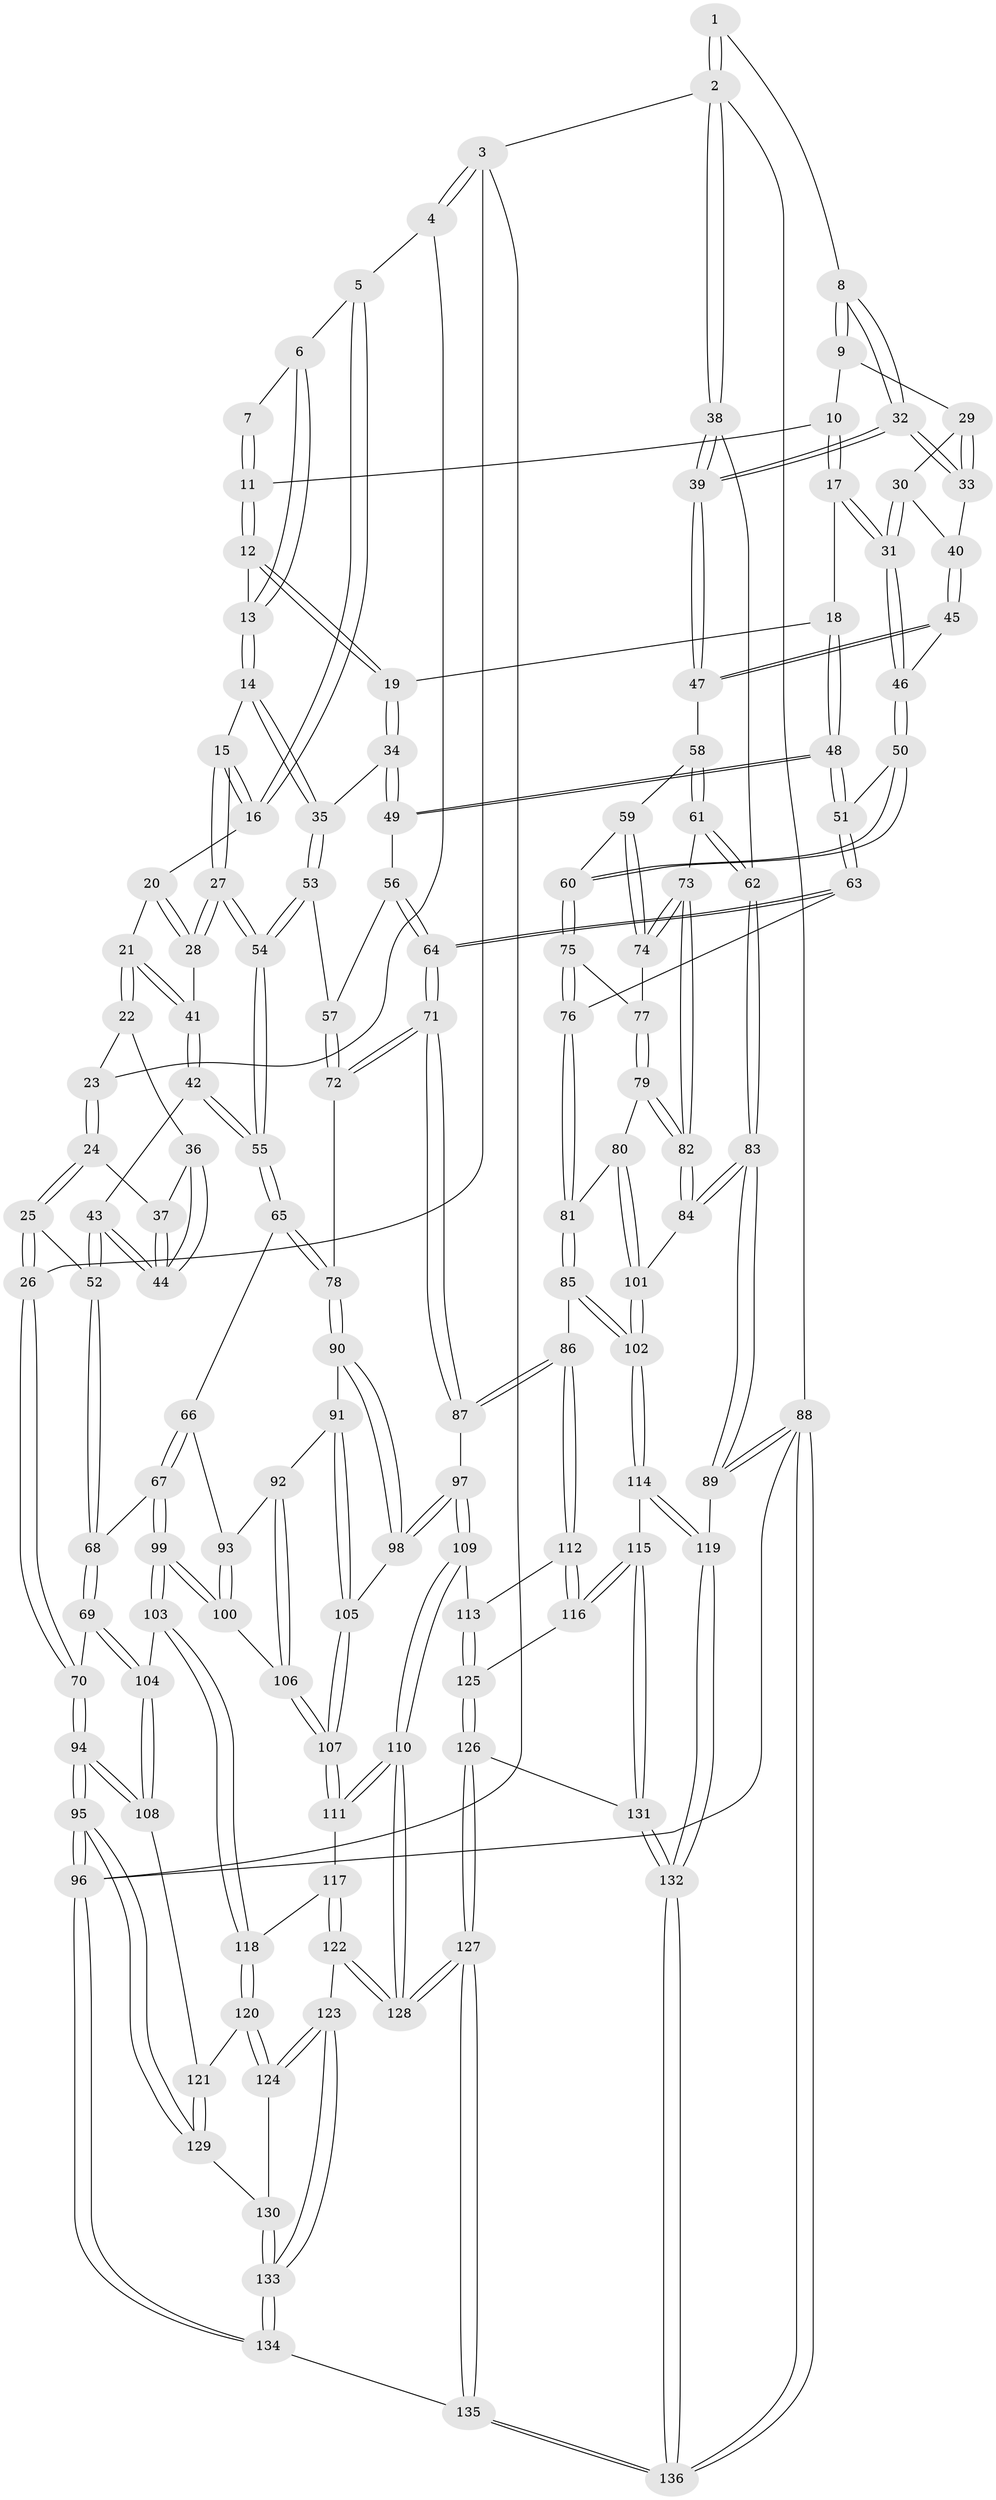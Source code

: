 // coarse degree distribution, {11: 0.025, 5: 0.4, 3: 0.175, 4: 0.275, 6: 0.025, 2: 0.075, 8: 0.025}
// Generated by graph-tools (version 1.1) at 2025/21/03/04/25 18:21:30]
// undirected, 136 vertices, 337 edges
graph export_dot {
graph [start="1"]
  node [color=gray90,style=filled];
  1 [pos="+1+0"];
  2 [pos="+1+0"];
  3 [pos="+0+0"];
  4 [pos="+0.07359643096142564+0"];
  5 [pos="+0.34762935528167943+0"];
  6 [pos="+0.5031294140266752+0"];
  7 [pos="+0.7978455090547+0"];
  8 [pos="+0.9400709797101018+0.0899047618002193"];
  9 [pos="+0.8914350077747867+0.0786170940335309"];
  10 [pos="+0.8117814271083857+0.010661605726169636"];
  11 [pos="+0.7981485407456974+0"];
  12 [pos="+0.6391268082426192+0.08492939861497"];
  13 [pos="+0.5778532030530783+0.02081033917006774"];
  14 [pos="+0.4776604239766056+0.1473500177049589"];
  15 [pos="+0.4454396582775357+0.12855667457310316"];
  16 [pos="+0.38454978976577564+0.017303727068973943"];
  17 [pos="+0.7619191173237142+0.14285480366673808"];
  18 [pos="+0.6857334757091035+0.143299564758247"];
  19 [pos="+0.6406594586988329+0.10355164031189604"];
  20 [pos="+0.33099363025199513+0.09491254415841918"];
  21 [pos="+0.1878498781686383+0.09137048744377652"];
  22 [pos="+0.15028499681259447+0.01605804950785244"];
  23 [pos="+0.09436929788260758+0"];
  24 [pos="+0.04208233981300578+0.17669508633494377"];
  25 [pos="+0.008836522910434092+0.18963114507615939"];
  26 [pos="+0+0.1949179504024559"];
  27 [pos="+0.3259566724406226+0.2140561976280517"];
  28 [pos="+0.28621583090614683+0.18233157127525412"];
  29 [pos="+0.8836612686664352+0.09786194522102107"];
  30 [pos="+0.8400592655147274+0.15373990395153386"];
  31 [pos="+0.7898602632019954+0.19154549553198666"];
  32 [pos="+1+0.15669482084016326"];
  33 [pos="+0.8808163272185984+0.17486108981199838"];
  34 [pos="+0.5425276218514731+0.1988980063303882"];
  35 [pos="+0.4990129750582096+0.17733484815321565"];
  36 [pos="+0.097302591876293+0.14661985008969133"];
  37 [pos="+0.04393980441592487+0.17670993567456209"];
  38 [pos="+1+0.2082801954300223"];
  39 [pos="+1+0.17135169577782167"];
  40 [pos="+0.8799932774186031+0.17614182880195065"];
  41 [pos="+0.22136256957257944+0.17079611044209428"];
  42 [pos="+0.15901721544378575+0.25769581424298715"];
  43 [pos="+0.14509357153643987+0.2598110394827448"];
  44 [pos="+0.12417335516212633+0.23101514219211228"];
  45 [pos="+0.8577693631578559+0.24827843030465638"];
  46 [pos="+0.795645654827939+0.2240482617787759"];
  47 [pos="+0.8642061592523359+0.25344468088648453"];
  48 [pos="+0.6652738231270474+0.27491025015678067"];
  49 [pos="+0.5621752471855853+0.23407777391614878"];
  50 [pos="+0.7159556393960781+0.28606689876950164"];
  51 [pos="+0.6740532039716259+0.28429239335053463"];
  52 [pos="+0.10649750400503567+0.2853683337205241"];
  53 [pos="+0.39043571924635667+0.304739960349269"];
  54 [pos="+0.35702718306745823+0.3164015674182764"];
  55 [pos="+0.3070279411860041+0.4136300880047591"];
  56 [pos="+0.5351061441467677+0.28807134659032474"];
  57 [pos="+0.4845117065181248+0.3208306113678566"];
  58 [pos="+0.8671536511154417+0.268047324600536"];
  59 [pos="+0.8312779676716331+0.33742417730764496"];
  60 [pos="+0.7545756981907517+0.33625037321793977"];
  61 [pos="+0.9454899340139744+0.3511871811521566"];
  62 [pos="+1+0.24842707371944828"];
  63 [pos="+0.6148052613581794+0.42805015515088835"];
  64 [pos="+0.5969348783682513+0.437109135513776"];
  65 [pos="+0.3068504131547988+0.41870082138949216"];
  66 [pos="+0.29712166507089877+0.42555981986710395"];
  67 [pos="+0.17152769507841947+0.47537814669698475"];
  68 [pos="+0+0.4342423119491939"];
  69 [pos="+0+0.4456468357508015"];
  70 [pos="+0+0.43698113275428263"];
  71 [pos="+0.5608367843048128+0.46960538202608804"];
  72 [pos="+0.5239748388608745+0.45578115025252325"];
  73 [pos="+0.9075655077334898+0.40906129603961977"];
  74 [pos="+0.8601419715166736+0.40708986501258276"];
  75 [pos="+0.7597776280564628+0.3961942975609142"];
  76 [pos="+0.7104292580764714+0.44989886298784304"];
  77 [pos="+0.8403197672676799+0.4189688493469307"];
  78 [pos="+0.3499679613651264+0.44764035675446373"];
  79 [pos="+0.8076214126697714+0.5046582241422949"];
  80 [pos="+0.7736481025283755+0.525813587165256"];
  81 [pos="+0.7630692416538613+0.5237489700158644"];
  82 [pos="+0.9737775579769417+0.5356011768311664"];
  83 [pos="+1+0.6446062697683044"];
  84 [pos="+1+0.6117587132882735"];
  85 [pos="+0.6352248081093865+0.6246211210800474"];
  86 [pos="+0.6125033658623119+0.6252185612703778"];
  87 [pos="+0.5740614883836682+0.5939303202328254"];
  88 [pos="+1+1"];
  89 [pos="+1+0.7427786894119652"];
  90 [pos="+0.38968571887003167+0.5755007333206552"];
  91 [pos="+0.3062922365704504+0.6292192215359405"];
  92 [pos="+0.2938549161487199+0.6300616237024271"];
  93 [pos="+0.28468312738394513+0.5335111823322564"];
  94 [pos="+0+0.8253092690372356"];
  95 [pos="+0+0.9619092459358389"];
  96 [pos="+0+1"];
  97 [pos="+0.4522236629719524+0.6397177879224775"];
  98 [pos="+0.45205687380454895+0.6396371118450883"];
  99 [pos="+0.1802143842745861+0.673600030731871"];
  100 [pos="+0.19106061168627622+0.673426709389628"];
  101 [pos="+0.848082613447125+0.6698935269658486"];
  102 [pos="+0.8042586785827986+0.714039848013178"];
  103 [pos="+0.13517592219265584+0.7058407003574183"];
  104 [pos="+0.1177135343882507+0.703436532390373"];
  105 [pos="+0.35728091844341753+0.6735714160894216"];
  106 [pos="+0.22683126195219824+0.6767919467253961"];
  107 [pos="+0.31606735000599256+0.7474697532926441"];
  108 [pos="+0.019099045916232096+0.7516915474526058"];
  109 [pos="+0.44232841323448807+0.781182825040216"];
  110 [pos="+0.355413013715948+0.8222591873601052"];
  111 [pos="+0.35445886109909386+0.8213118319765018"];
  112 [pos="+0.6006402228955663+0.7388728106352244"];
  113 [pos="+0.5012925953290409+0.8018376644570172"];
  114 [pos="+0.7938619138843259+0.7797867946192717"];
  115 [pos="+0.7164780289458976+0.8388932653530089"];
  116 [pos="+0.6720535850702951+0.813057946846852"];
  117 [pos="+0.17105956770135813+0.7980263444468241"];
  118 [pos="+0.16083183624600433+0.7943158322156932"];
  119 [pos="+0.9023625885633636+0.8621570617500708"];
  120 [pos="+0.14714925097386972+0.833288902620562"];
  121 [pos="+0.07284130111572651+0.8659812553921482"];
  122 [pos="+0.25954527894573043+0.8939597155139338"];
  123 [pos="+0.18886323239634561+0.9247458072088773"];
  124 [pos="+0.16168692782717758+0.8865563742129238"];
  125 [pos="+0.5333237609124235+0.8717824634996788"];
  126 [pos="+0.5429042110218962+0.9551256915219166"];
  127 [pos="+0.4277122990172615+1"];
  128 [pos="+0.3442218459657593+0.8861484178898232"];
  129 [pos="+0.045389736295211584+0.9029894748564034"];
  130 [pos="+0.08026249980800754+0.9314327887250914"];
  131 [pos="+0.7068676863956421+0.9009616056936882"];
  132 [pos="+0.8376153634704118+1"];
  133 [pos="+0.16030725772216656+1"];
  134 [pos="+0.18083571031643605+1"];
  135 [pos="+0.4269451189874448+1"];
  136 [pos="+0.8682635993610791+1"];
  1 -- 2;
  1 -- 2;
  1 -- 8;
  2 -- 3;
  2 -- 38;
  2 -- 38;
  2 -- 88;
  3 -- 4;
  3 -- 4;
  3 -- 26;
  3 -- 96;
  4 -- 5;
  4 -- 23;
  5 -- 6;
  5 -- 16;
  5 -- 16;
  6 -- 7;
  6 -- 13;
  6 -- 13;
  7 -- 11;
  7 -- 11;
  8 -- 9;
  8 -- 9;
  8 -- 32;
  8 -- 32;
  9 -- 10;
  9 -- 29;
  10 -- 11;
  10 -- 17;
  10 -- 17;
  11 -- 12;
  11 -- 12;
  12 -- 13;
  12 -- 19;
  12 -- 19;
  13 -- 14;
  13 -- 14;
  14 -- 15;
  14 -- 35;
  14 -- 35;
  15 -- 16;
  15 -- 16;
  15 -- 27;
  15 -- 27;
  16 -- 20;
  17 -- 18;
  17 -- 31;
  17 -- 31;
  18 -- 19;
  18 -- 48;
  18 -- 48;
  19 -- 34;
  19 -- 34;
  20 -- 21;
  20 -- 28;
  20 -- 28;
  21 -- 22;
  21 -- 22;
  21 -- 41;
  21 -- 41;
  22 -- 23;
  22 -- 36;
  23 -- 24;
  23 -- 24;
  24 -- 25;
  24 -- 25;
  24 -- 37;
  25 -- 26;
  25 -- 26;
  25 -- 52;
  26 -- 70;
  26 -- 70;
  27 -- 28;
  27 -- 28;
  27 -- 54;
  27 -- 54;
  28 -- 41;
  29 -- 30;
  29 -- 33;
  29 -- 33;
  30 -- 31;
  30 -- 31;
  30 -- 40;
  31 -- 46;
  31 -- 46;
  32 -- 33;
  32 -- 33;
  32 -- 39;
  32 -- 39;
  33 -- 40;
  34 -- 35;
  34 -- 49;
  34 -- 49;
  35 -- 53;
  35 -- 53;
  36 -- 37;
  36 -- 44;
  36 -- 44;
  37 -- 44;
  37 -- 44;
  38 -- 39;
  38 -- 39;
  38 -- 62;
  39 -- 47;
  39 -- 47;
  40 -- 45;
  40 -- 45;
  41 -- 42;
  41 -- 42;
  42 -- 43;
  42 -- 55;
  42 -- 55;
  43 -- 44;
  43 -- 44;
  43 -- 52;
  43 -- 52;
  45 -- 46;
  45 -- 47;
  45 -- 47;
  46 -- 50;
  46 -- 50;
  47 -- 58;
  48 -- 49;
  48 -- 49;
  48 -- 51;
  48 -- 51;
  49 -- 56;
  50 -- 51;
  50 -- 60;
  50 -- 60;
  51 -- 63;
  51 -- 63;
  52 -- 68;
  52 -- 68;
  53 -- 54;
  53 -- 54;
  53 -- 57;
  54 -- 55;
  54 -- 55;
  55 -- 65;
  55 -- 65;
  56 -- 57;
  56 -- 64;
  56 -- 64;
  57 -- 72;
  57 -- 72;
  58 -- 59;
  58 -- 61;
  58 -- 61;
  59 -- 60;
  59 -- 74;
  59 -- 74;
  60 -- 75;
  60 -- 75;
  61 -- 62;
  61 -- 62;
  61 -- 73;
  62 -- 83;
  62 -- 83;
  63 -- 64;
  63 -- 64;
  63 -- 76;
  64 -- 71;
  64 -- 71;
  65 -- 66;
  65 -- 78;
  65 -- 78;
  66 -- 67;
  66 -- 67;
  66 -- 93;
  67 -- 68;
  67 -- 99;
  67 -- 99;
  68 -- 69;
  68 -- 69;
  69 -- 70;
  69 -- 104;
  69 -- 104;
  70 -- 94;
  70 -- 94;
  71 -- 72;
  71 -- 72;
  71 -- 87;
  71 -- 87;
  72 -- 78;
  73 -- 74;
  73 -- 74;
  73 -- 82;
  73 -- 82;
  74 -- 77;
  75 -- 76;
  75 -- 76;
  75 -- 77;
  76 -- 81;
  76 -- 81;
  77 -- 79;
  77 -- 79;
  78 -- 90;
  78 -- 90;
  79 -- 80;
  79 -- 82;
  79 -- 82;
  80 -- 81;
  80 -- 101;
  80 -- 101;
  81 -- 85;
  81 -- 85;
  82 -- 84;
  82 -- 84;
  83 -- 84;
  83 -- 84;
  83 -- 89;
  83 -- 89;
  84 -- 101;
  85 -- 86;
  85 -- 102;
  85 -- 102;
  86 -- 87;
  86 -- 87;
  86 -- 112;
  86 -- 112;
  87 -- 97;
  88 -- 89;
  88 -- 89;
  88 -- 136;
  88 -- 136;
  88 -- 96;
  89 -- 119;
  90 -- 91;
  90 -- 98;
  90 -- 98;
  91 -- 92;
  91 -- 105;
  91 -- 105;
  92 -- 93;
  92 -- 106;
  92 -- 106;
  93 -- 100;
  93 -- 100;
  94 -- 95;
  94 -- 95;
  94 -- 108;
  94 -- 108;
  95 -- 96;
  95 -- 96;
  95 -- 129;
  95 -- 129;
  96 -- 134;
  96 -- 134;
  97 -- 98;
  97 -- 98;
  97 -- 109;
  97 -- 109;
  98 -- 105;
  99 -- 100;
  99 -- 100;
  99 -- 103;
  99 -- 103;
  100 -- 106;
  101 -- 102;
  101 -- 102;
  102 -- 114;
  102 -- 114;
  103 -- 104;
  103 -- 118;
  103 -- 118;
  104 -- 108;
  104 -- 108;
  105 -- 107;
  105 -- 107;
  106 -- 107;
  106 -- 107;
  107 -- 111;
  107 -- 111;
  108 -- 121;
  109 -- 110;
  109 -- 110;
  109 -- 113;
  110 -- 111;
  110 -- 111;
  110 -- 128;
  110 -- 128;
  111 -- 117;
  112 -- 113;
  112 -- 116;
  112 -- 116;
  113 -- 125;
  113 -- 125;
  114 -- 115;
  114 -- 119;
  114 -- 119;
  115 -- 116;
  115 -- 116;
  115 -- 131;
  115 -- 131;
  116 -- 125;
  117 -- 118;
  117 -- 122;
  117 -- 122;
  118 -- 120;
  118 -- 120;
  119 -- 132;
  119 -- 132;
  120 -- 121;
  120 -- 124;
  120 -- 124;
  121 -- 129;
  121 -- 129;
  122 -- 123;
  122 -- 128;
  122 -- 128;
  123 -- 124;
  123 -- 124;
  123 -- 133;
  123 -- 133;
  124 -- 130;
  125 -- 126;
  125 -- 126;
  126 -- 127;
  126 -- 127;
  126 -- 131;
  127 -- 128;
  127 -- 128;
  127 -- 135;
  127 -- 135;
  129 -- 130;
  130 -- 133;
  130 -- 133;
  131 -- 132;
  131 -- 132;
  132 -- 136;
  132 -- 136;
  133 -- 134;
  133 -- 134;
  134 -- 135;
  135 -- 136;
  135 -- 136;
}

